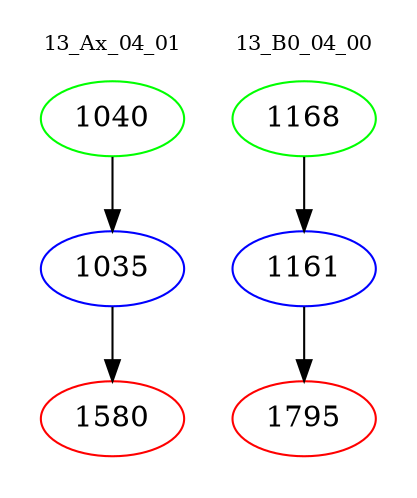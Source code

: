 digraph{
subgraph cluster_0 {
color = white
label = "13_Ax_04_01";
fontsize=10;
T0_1040 [label="1040", color="green"]
T0_1040 -> T0_1035 [color="black"]
T0_1035 [label="1035", color="blue"]
T0_1035 -> T0_1580 [color="black"]
T0_1580 [label="1580", color="red"]
}
subgraph cluster_1 {
color = white
label = "13_B0_04_00";
fontsize=10;
T1_1168 [label="1168", color="green"]
T1_1168 -> T1_1161 [color="black"]
T1_1161 [label="1161", color="blue"]
T1_1161 -> T1_1795 [color="black"]
T1_1795 [label="1795", color="red"]
}
}
